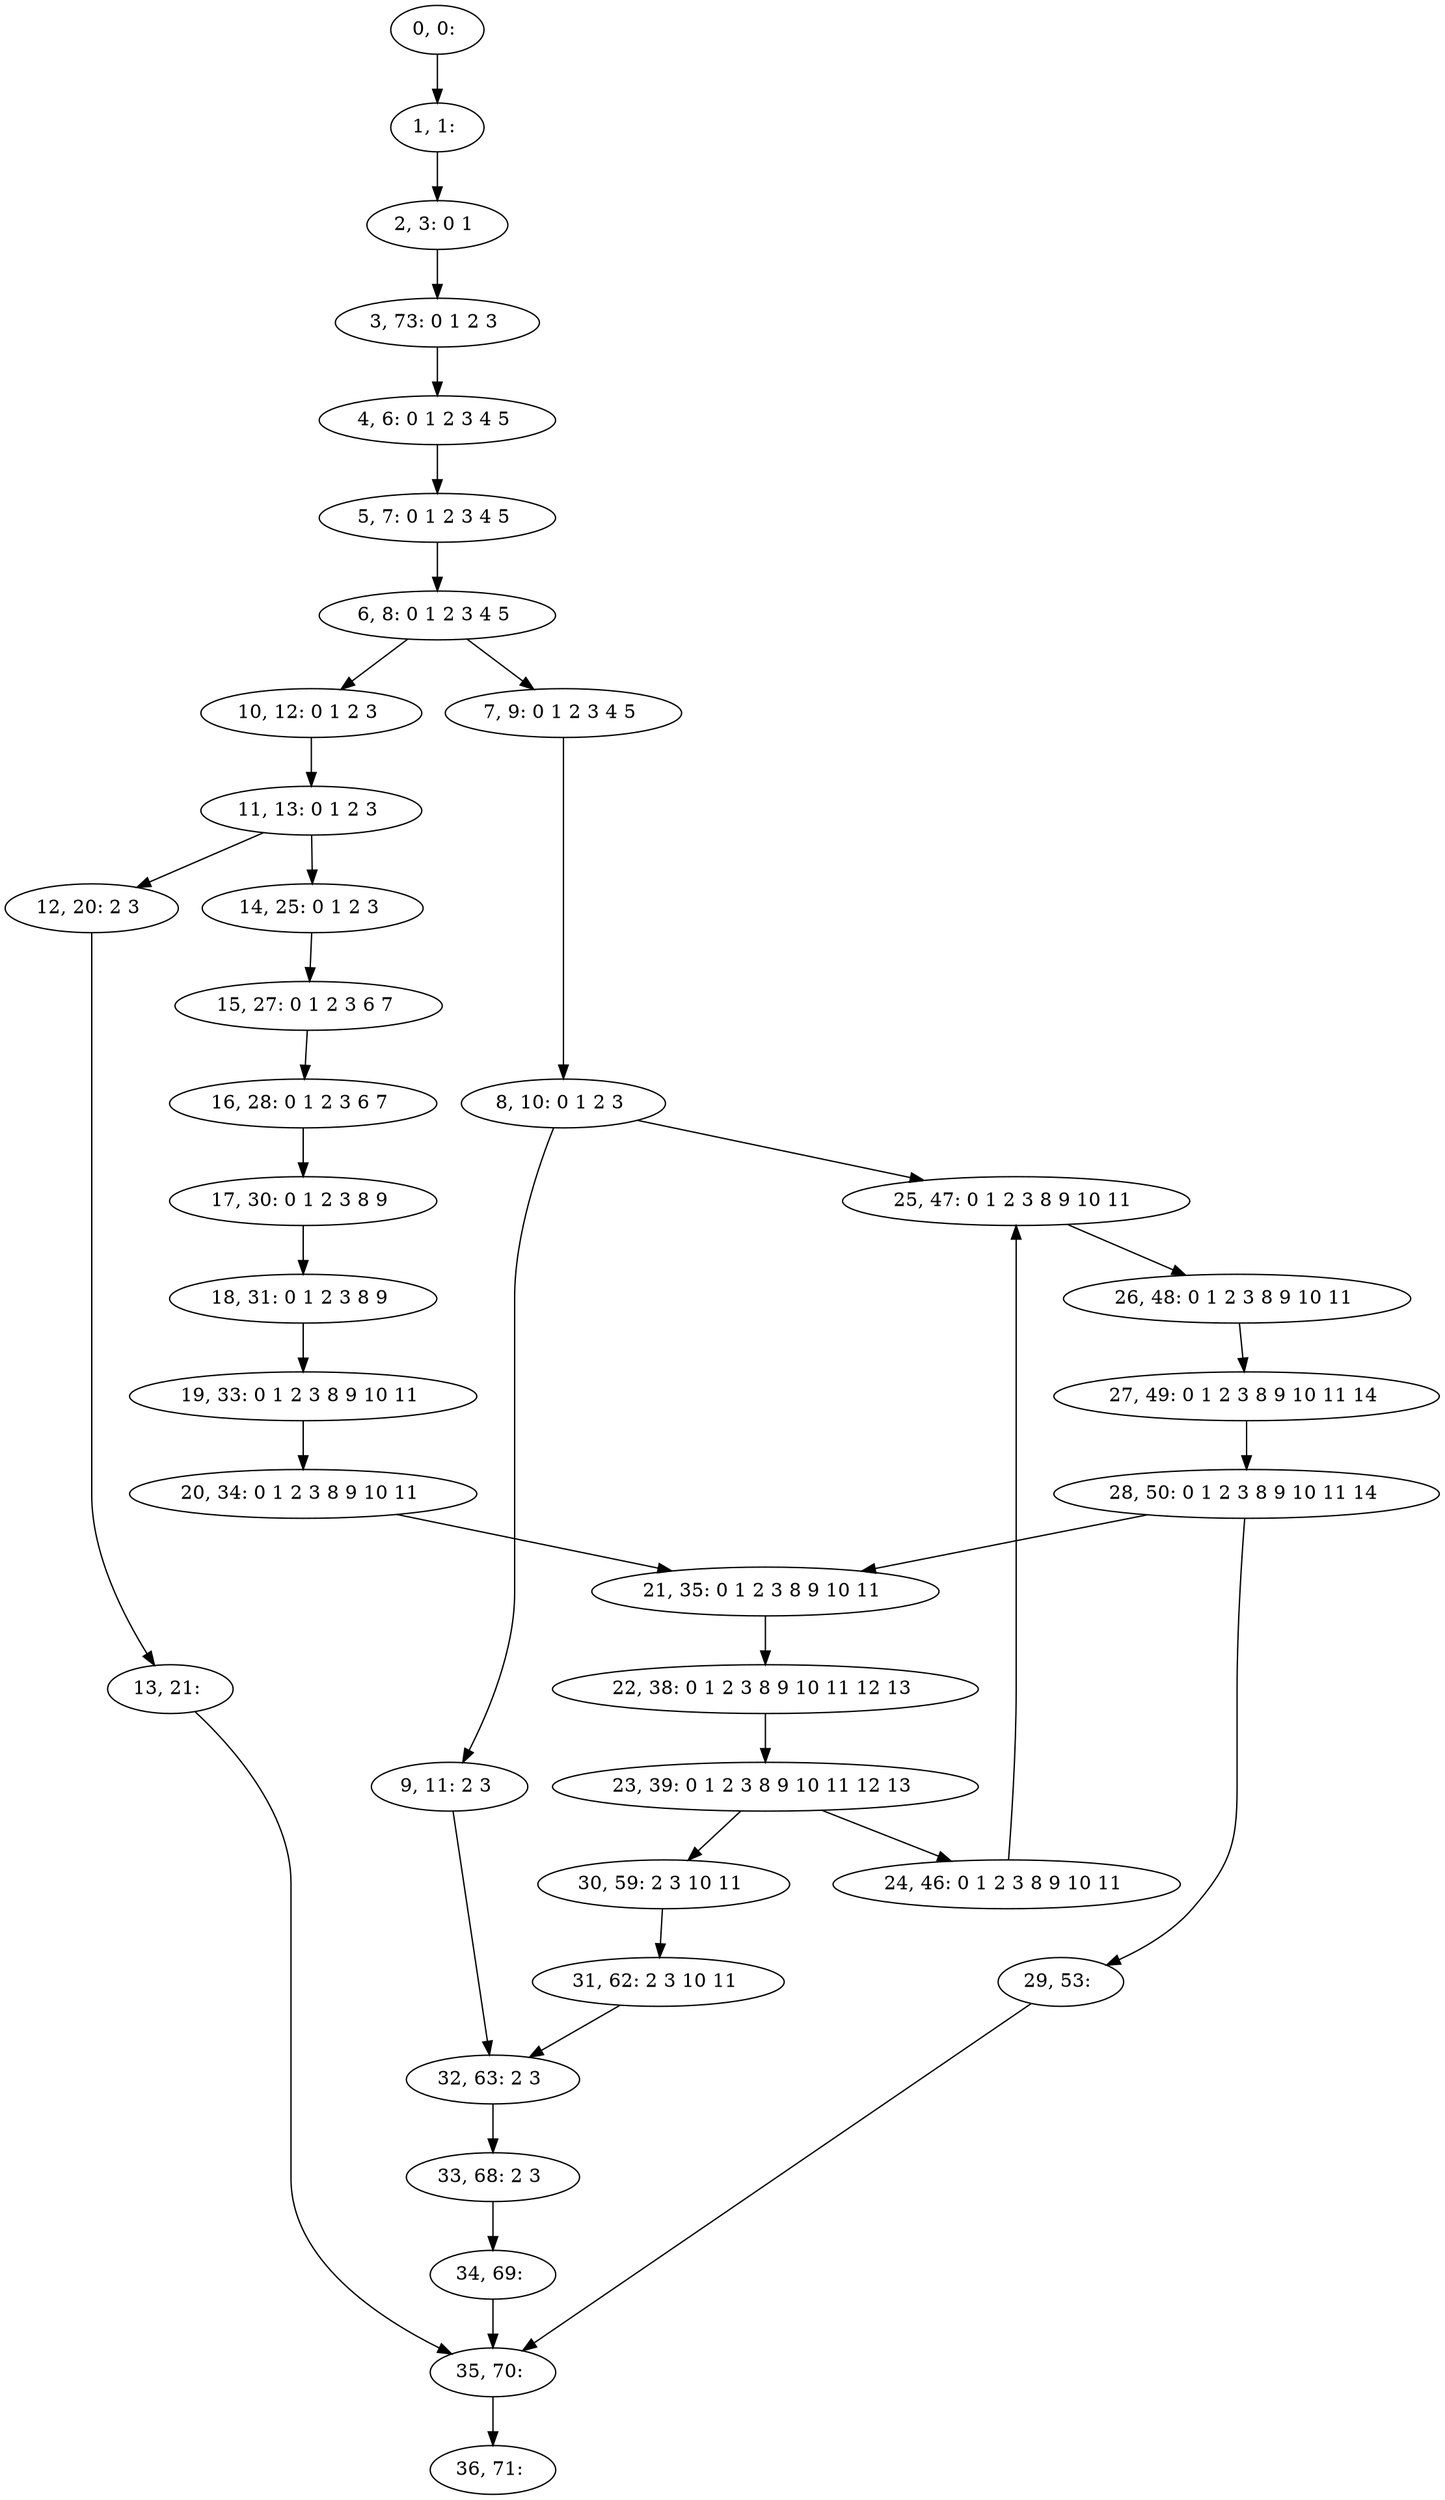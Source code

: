 digraph G {
0[label="0, 0: "];
1[label="1, 1: "];
2[label="2, 3: 0 1 "];
3[label="3, 73: 0 1 2 3 "];
4[label="4, 6: 0 1 2 3 4 5 "];
5[label="5, 7: 0 1 2 3 4 5 "];
6[label="6, 8: 0 1 2 3 4 5 "];
7[label="7, 9: 0 1 2 3 4 5 "];
8[label="8, 10: 0 1 2 3 "];
9[label="9, 11: 2 3 "];
10[label="10, 12: 0 1 2 3 "];
11[label="11, 13: 0 1 2 3 "];
12[label="12, 20: 2 3 "];
13[label="13, 21: "];
14[label="14, 25: 0 1 2 3 "];
15[label="15, 27: 0 1 2 3 6 7 "];
16[label="16, 28: 0 1 2 3 6 7 "];
17[label="17, 30: 0 1 2 3 8 9 "];
18[label="18, 31: 0 1 2 3 8 9 "];
19[label="19, 33: 0 1 2 3 8 9 10 11 "];
20[label="20, 34: 0 1 2 3 8 9 10 11 "];
21[label="21, 35: 0 1 2 3 8 9 10 11 "];
22[label="22, 38: 0 1 2 3 8 9 10 11 12 13 "];
23[label="23, 39: 0 1 2 3 8 9 10 11 12 13 "];
24[label="24, 46: 0 1 2 3 8 9 10 11 "];
25[label="25, 47: 0 1 2 3 8 9 10 11 "];
26[label="26, 48: 0 1 2 3 8 9 10 11 "];
27[label="27, 49: 0 1 2 3 8 9 10 11 14 "];
28[label="28, 50: 0 1 2 3 8 9 10 11 14 "];
29[label="29, 53: "];
30[label="30, 59: 2 3 10 11 "];
31[label="31, 62: 2 3 10 11 "];
32[label="32, 63: 2 3 "];
33[label="33, 68: 2 3 "];
34[label="34, 69: "];
35[label="35, 70: "];
36[label="36, 71: "];
0->1 ;
1->2 ;
2->3 ;
3->4 ;
4->5 ;
5->6 ;
6->7 ;
6->10 ;
7->8 ;
8->9 ;
8->25 ;
9->32 ;
10->11 ;
11->12 ;
11->14 ;
12->13 ;
13->35 ;
14->15 ;
15->16 ;
16->17 ;
17->18 ;
18->19 ;
19->20 ;
20->21 ;
21->22 ;
22->23 ;
23->24 ;
23->30 ;
24->25 ;
25->26 ;
26->27 ;
27->28 ;
28->29 ;
28->21 ;
29->35 ;
30->31 ;
31->32 ;
32->33 ;
33->34 ;
34->35 ;
35->36 ;
}
